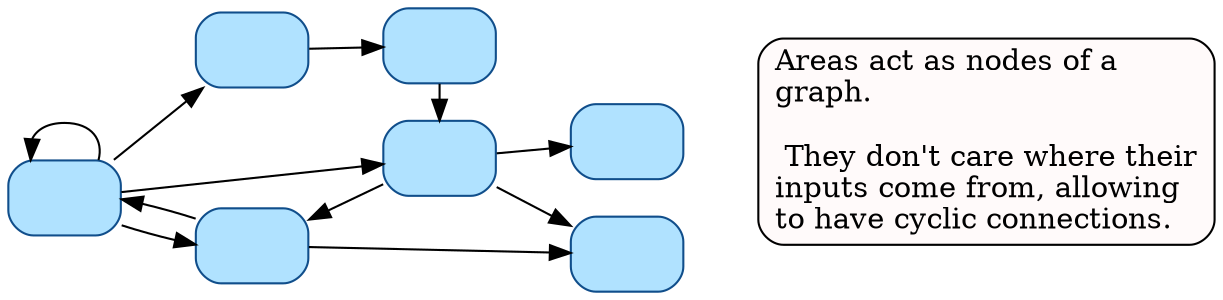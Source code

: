 digraph pipeline_overview {
    bgcolor=invis
    rankdir=LR
    node [shape=box label="" style="filled,rounded" fillcolor=lightskyblue1 color=dodgerblue4] area1 area2 area3 area4 area5 area6 area7
    area1 -> area1 [dir=back]
    area1 -> {area2 area3 area4}
    area2 -> area5
    area3 -> {area4 area6 area7}
    area4 -> {area1 area6}
    area5 -> area3
    {rank=same area2 area4}
    {rank=same area5 area3}
    description [shape=record color=black style="rounded,filled" fillcolor=snow label="
    Areas act as nodes of a\lgraph.\l\l
    They don't care where their\linputs come from, allowing\lto have cyclic connections.\l"]
    area7 -> description [style=invis]
}
